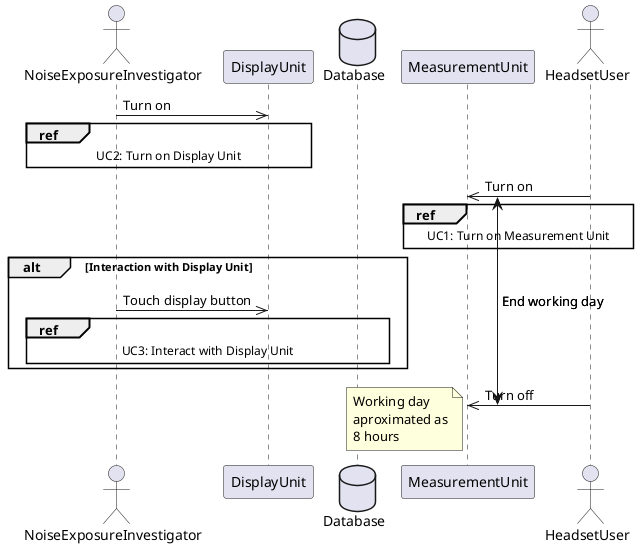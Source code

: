 @startuml sequence_diagram_e2e
!pragma teoz true

actor NoiseExposureInvestigator as nei
participant DisplayUnit as du
database Database as db
participant MeasurementUnit as mu
actor HeadsetUser as hu

nei ->> du : Turn on
ref over nei, du : UC2: Turn on Display Unit

{start} hu ->> mu : Turn on
ref over hu, mu : UC1: Turn on Measurement Unit

alt Interaction with Display Unit
nei ->> du : Touch display button
ref over nei, du, db : UC3: Interact with Display Unit
end
{end} hu ->> mu : Turn off

{start} <-> {end} : End working day
note left
Working day
aproximated as
8 hours
end note

@enduml